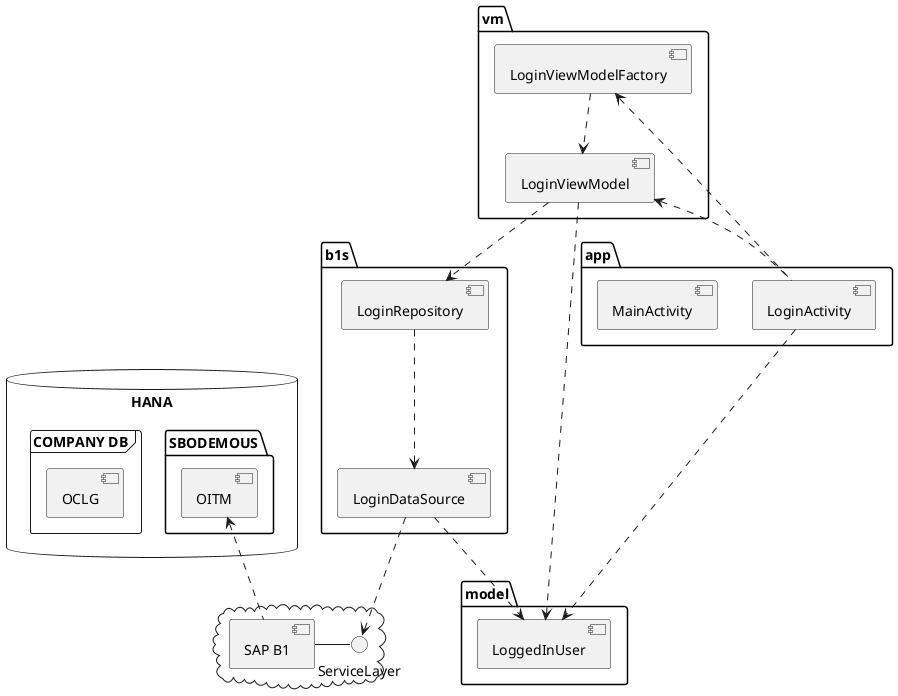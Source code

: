 @startuml
database "HANA" {
  folder "SBODEMOUS" {
	[OITM]
  }
  frame "COMPANY DB" {
	[OCLG]
  }
}

cloud {
  ServiceLayer - [SAP B1]
  [SAP B1] .u.> [OITM]
}
package "model" {
  [LoggedInUser]
}
package "b1s" {
  [LoginDataSource] ..> ServiceLayer
  [LoginDataSource] ..> [LoggedInUser]
  [LoginRepository] ..> [LoginDataSource]
}
package "vm" {
  [LoginViewModel] ..> [LoggedInUser]
  [LoginViewModel] ..> [LoginRepository]
  [LoginViewModelFactory] ..>[LoginViewModel]
}
package "app" {
  [LoginActivity] ..> [LoggedInUser]
  [LoginActivity] .u.> [LoginViewModel]
  [LoginActivity] .u.> [LoginViewModelFactory]
  [MainActivity]
}

@enduml